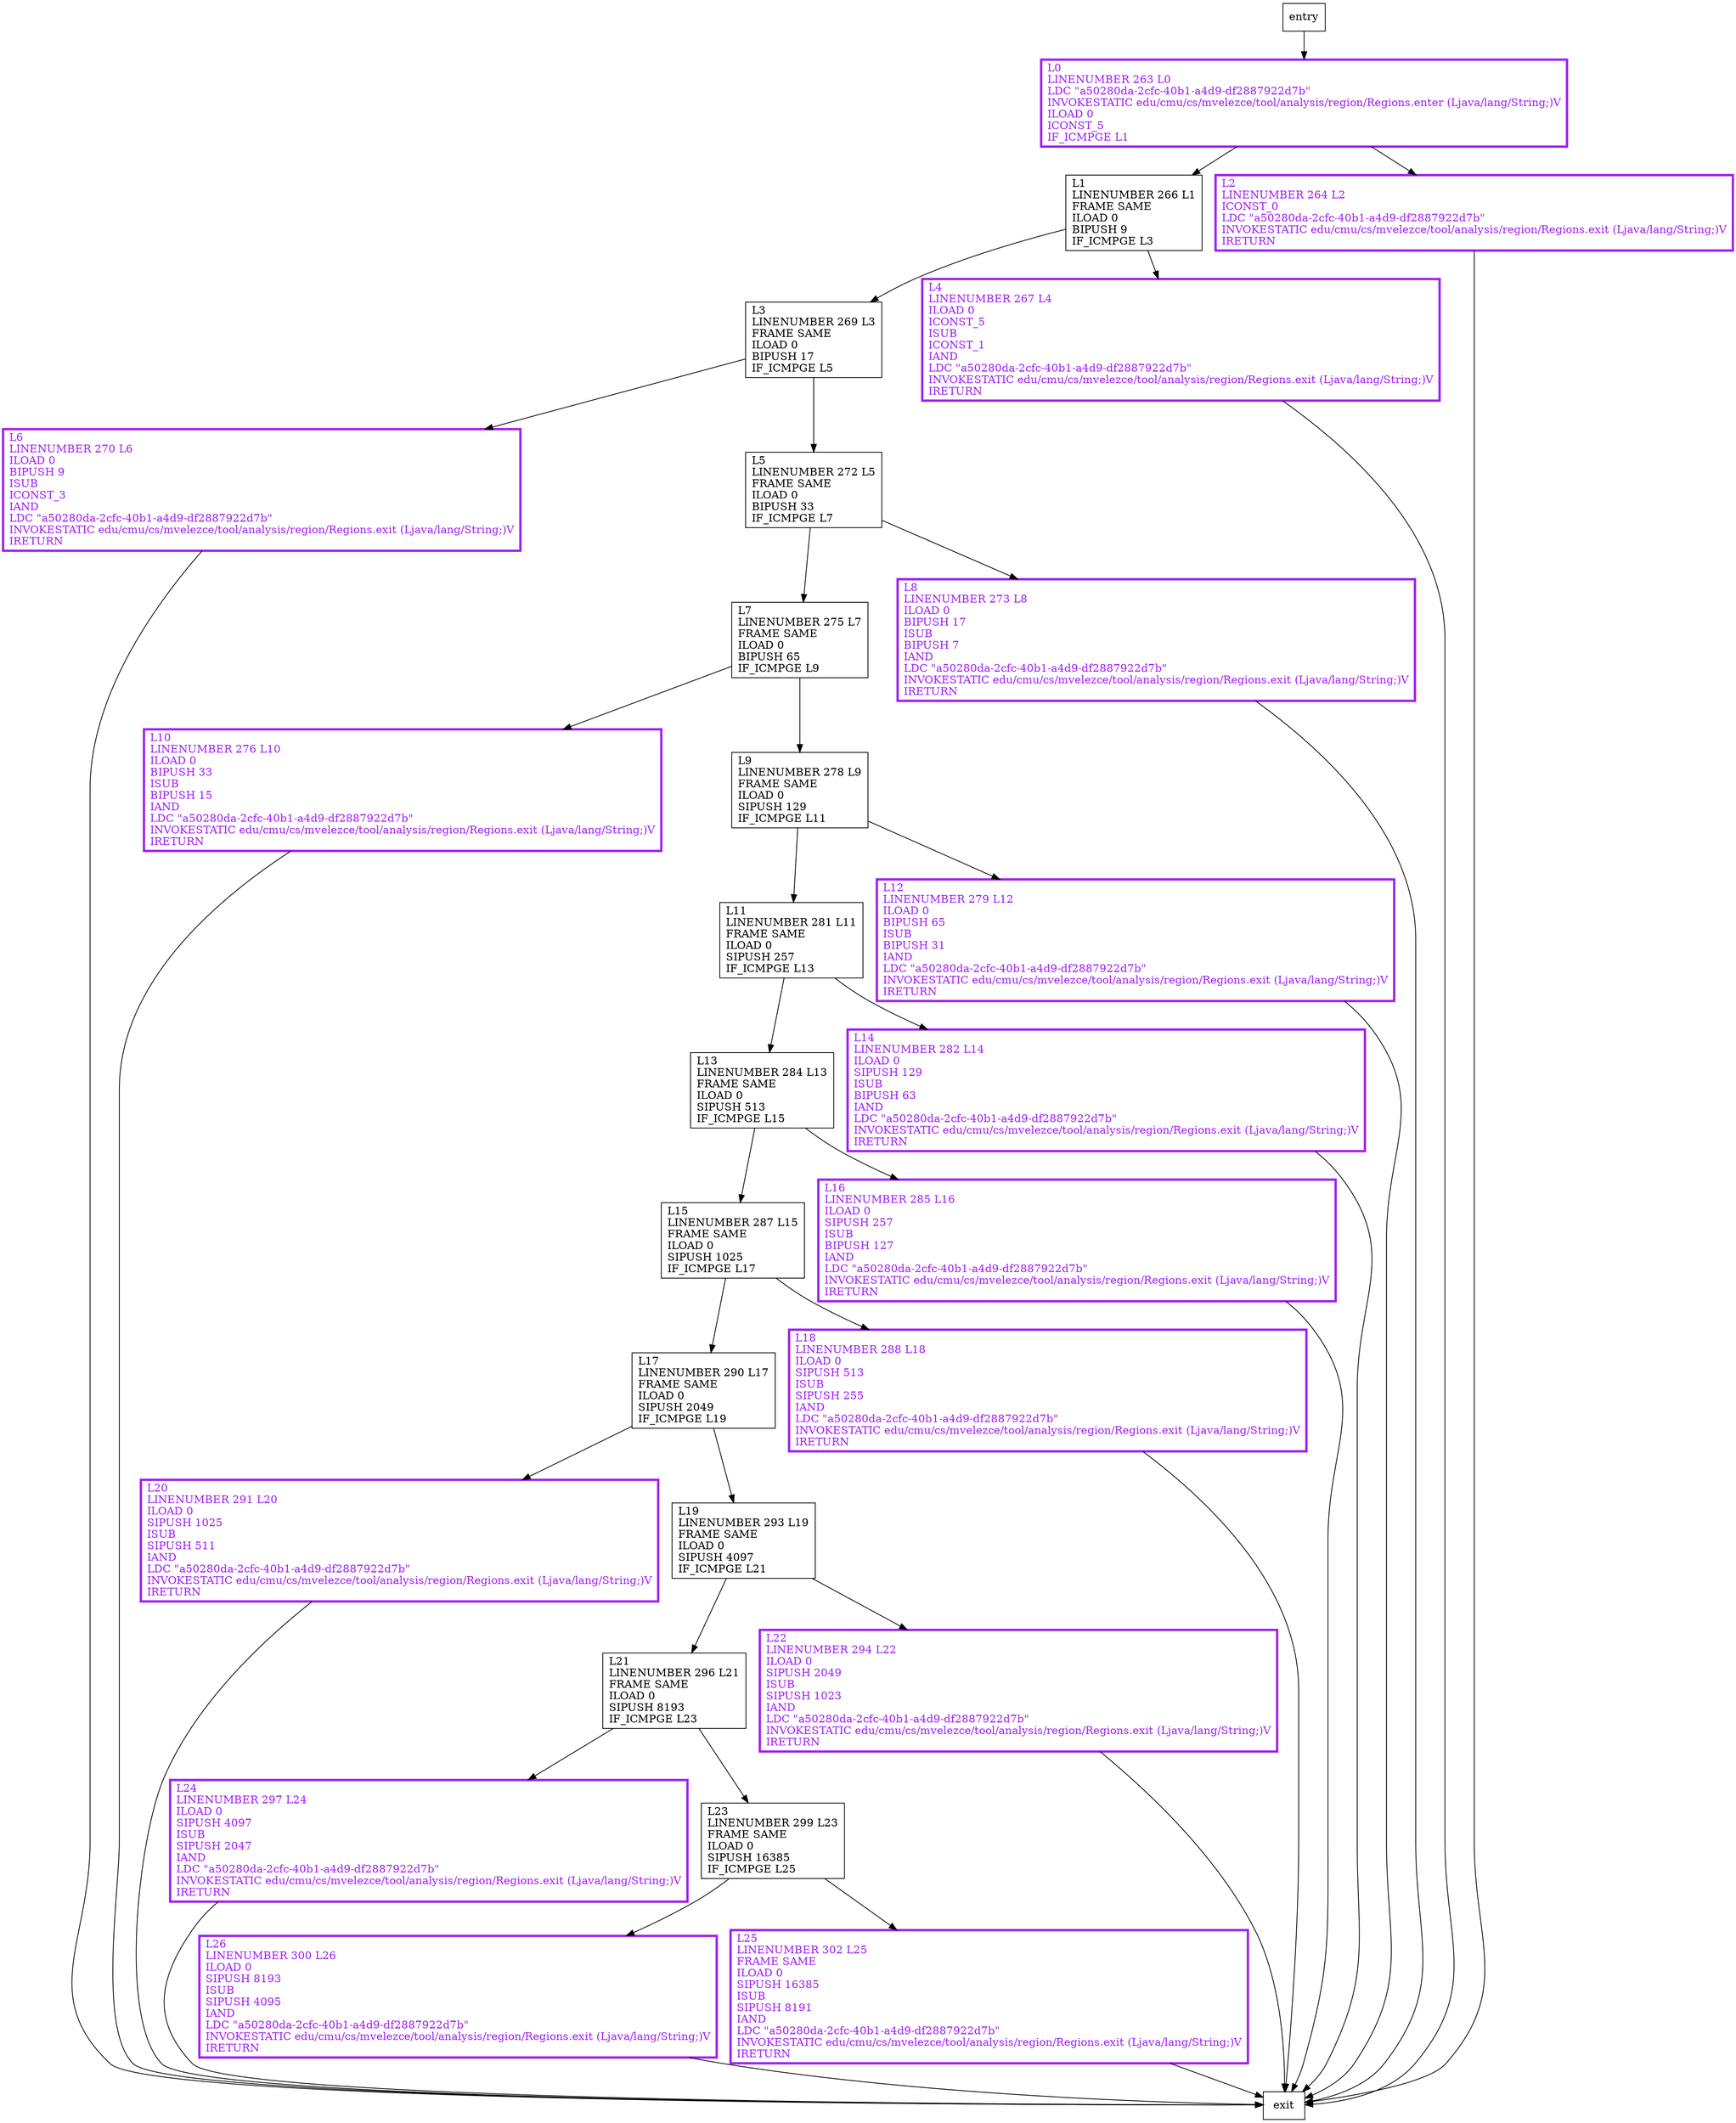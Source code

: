 digraph distExtraBitsValue {
node [shape=record];
925913781 [label="L3\lLINENUMBER 269 L3\lFRAME SAME\lILOAD 0\lBIPUSH 17\lIF_ICMPGE L5\l"];
70528019 [label="L15\lLINENUMBER 287 L15\lFRAME SAME\lILOAD 0\lSIPUSH 1025\lIF_ICMPGE L17\l"];
670959005 [label="L13\lLINENUMBER 284 L13\lFRAME SAME\lILOAD 0\lSIPUSH 513\lIF_ICMPGE L15\l"];
1963906615 [label="L26\lLINENUMBER 300 L26\lILOAD 0\lSIPUSH 8193\lISUB\lSIPUSH 4095\lIAND\lLDC \"a50280da-2cfc-40b1-a4d9-df2887922d7b\"\lINVOKESTATIC edu/cmu/cs/mvelezce/tool/analysis/region/Regions.exit (Ljava/lang/String;)V\lIRETURN\l"];
1877317084 [label="L6\lLINENUMBER 270 L6\lILOAD 0\lBIPUSH 9\lISUB\lICONST_3\lIAND\lLDC \"a50280da-2cfc-40b1-a4d9-df2887922d7b\"\lINVOKESTATIC edu/cmu/cs/mvelezce/tool/analysis/region/Regions.exit (Ljava/lang/String;)V\lIRETURN\l"];
2082740895 [label="L17\lLINENUMBER 290 L17\lFRAME SAME\lILOAD 0\lSIPUSH 2049\lIF_ICMPGE L19\l"];
61321954 [label="L21\lLINENUMBER 296 L21\lFRAME SAME\lILOAD 0\lSIPUSH 8193\lIF_ICMPGE L23\l"];
1388958672 [label="L1\lLINENUMBER 266 L1\lFRAME SAME\lILOAD 0\lBIPUSH 9\lIF_ICMPGE L3\l"];
1742798650 [label="L4\lLINENUMBER 267 L4\lILOAD 0\lICONST_5\lISUB\lICONST_1\lIAND\lLDC \"a50280da-2cfc-40b1-a4d9-df2887922d7b\"\lINVOKESTATIC edu/cmu/cs/mvelezce/tool/analysis/region/Regions.exit (Ljava/lang/String;)V\lIRETURN\l"];
697001207 [label="L11\lLINENUMBER 281 L11\lFRAME SAME\lILOAD 0\lSIPUSH 257\lIF_ICMPGE L13\l"];
729005419 [label="L24\lLINENUMBER 297 L24\lILOAD 0\lSIPUSH 4097\lISUB\lSIPUSH 2047\lIAND\lLDC \"a50280da-2cfc-40b1-a4d9-df2887922d7b\"\lINVOKESTATIC edu/cmu/cs/mvelezce/tool/analysis/region/Regions.exit (Ljava/lang/String;)V\lIRETURN\l"];
1946904104 [label="L12\lLINENUMBER 279 L12\lILOAD 0\lBIPUSH 65\lISUB\lBIPUSH 31\lIAND\lLDC \"a50280da-2cfc-40b1-a4d9-df2887922d7b\"\lINVOKESTATIC edu/cmu/cs/mvelezce/tool/analysis/region/Regions.exit (Ljava/lang/String;)V\lIRETURN\l"];
863661360 [label="L22\lLINENUMBER 294 L22\lILOAD 0\lSIPUSH 2049\lISUB\lSIPUSH 1023\lIAND\lLDC \"a50280da-2cfc-40b1-a4d9-df2887922d7b\"\lINVOKESTATIC edu/cmu/cs/mvelezce/tool/analysis/region/Regions.exit (Ljava/lang/String;)V\lIRETURN\l"];
22690626 [label="L0\lLINENUMBER 263 L0\lLDC \"a50280da-2cfc-40b1-a4d9-df2887922d7b\"\lINVOKESTATIC edu/cmu/cs/mvelezce/tool/analysis/region/Regions.enter (Ljava/lang/String;)V\lILOAD 0\lICONST_5\lIF_ICMPGE L1\l"];
1563528849 [label="L10\lLINENUMBER 276 L10\lILOAD 0\lBIPUSH 33\lISUB\lBIPUSH 15\lIAND\lLDC \"a50280da-2cfc-40b1-a4d9-df2887922d7b\"\lINVOKESTATIC edu/cmu/cs/mvelezce/tool/analysis/region/Regions.exit (Ljava/lang/String;)V\lIRETURN\l"];
1492980244 [label="L18\lLINENUMBER 288 L18\lILOAD 0\lSIPUSH 513\lISUB\lSIPUSH 255\lIAND\lLDC \"a50280da-2cfc-40b1-a4d9-df2887922d7b\"\lINVOKESTATIC edu/cmu/cs/mvelezce/tool/analysis/region/Regions.exit (Ljava/lang/String;)V\lIRETURN\l"];
1594600318 [label="L20\lLINENUMBER 291 L20\lILOAD 0\lSIPUSH 1025\lISUB\lSIPUSH 511\lIAND\lLDC \"a50280da-2cfc-40b1-a4d9-df2887922d7b\"\lINVOKESTATIC edu/cmu/cs/mvelezce/tool/analysis/region/Regions.exit (Ljava/lang/String;)V\lIRETURN\l"];
1986679541 [label="L14\lLINENUMBER 282 L14\lILOAD 0\lSIPUSH 129\lISUB\lBIPUSH 63\lIAND\lLDC \"a50280da-2cfc-40b1-a4d9-df2887922d7b\"\lINVOKESTATIC edu/cmu/cs/mvelezce/tool/analysis/region/Regions.exit (Ljava/lang/String;)V\lIRETURN\l"];
1526060911 [label="L7\lLINENUMBER 275 L7\lFRAME SAME\lILOAD 0\lBIPUSH 65\lIF_ICMPGE L9\l"];
2106390956 [label="L19\lLINENUMBER 293 L19\lFRAME SAME\lILOAD 0\lSIPUSH 4097\lIF_ICMPGE L21\l"];
388005723 [label="L2\lLINENUMBER 264 L2\lICONST_0\lLDC \"a50280da-2cfc-40b1-a4d9-df2887922d7b\"\lINVOKESTATIC edu/cmu/cs/mvelezce/tool/analysis/region/Regions.exit (Ljava/lang/String;)V\lIRETURN\l"];
2066478917 [label="L5\lLINENUMBER 272 L5\lFRAME SAME\lILOAD 0\lBIPUSH 33\lIF_ICMPGE L7\l"];
731979931 [label="L16\lLINENUMBER 285 L16\lILOAD 0\lSIPUSH 257\lISUB\lBIPUSH 127\lIAND\lLDC \"a50280da-2cfc-40b1-a4d9-df2887922d7b\"\lINVOKESTATIC edu/cmu/cs/mvelezce/tool/analysis/region/Regions.exit (Ljava/lang/String;)V\lIRETURN\l"];
690070378 [label="L23\lLINENUMBER 299 L23\lFRAME SAME\lILOAD 0\lSIPUSH 16385\lIF_ICMPGE L25\l"];
982313508 [label="L8\lLINENUMBER 273 L8\lILOAD 0\lBIPUSH 17\lISUB\lBIPUSH 7\lIAND\lLDC \"a50280da-2cfc-40b1-a4d9-df2887922d7b\"\lINVOKESTATIC edu/cmu/cs/mvelezce/tool/analysis/region/Regions.exit (Ljava/lang/String;)V\lIRETURN\l"];
360528453 [label="L25\lLINENUMBER 302 L25\lFRAME SAME\lILOAD 0\lSIPUSH 16385\lISUB\lSIPUSH 8191\lIAND\lLDC \"a50280da-2cfc-40b1-a4d9-df2887922d7b\"\lINVOKESTATIC edu/cmu/cs/mvelezce/tool/analysis/region/Regions.exit (Ljava/lang/String;)V\lIRETURN\l"];
515482607 [label="L9\lLINENUMBER 278 L9\lFRAME SAME\lILOAD 0\lSIPUSH 129\lIF_ICMPGE L11\l"];
entry;
exit;
925913781 -> 2066478917;
925913781 -> 1877317084;
70528019 -> 1492980244;
70528019 -> 2082740895;
670959005 -> 70528019;
670959005 -> 731979931;
1963906615 -> exit;
1877317084 -> exit;
2082740895 -> 1594600318;
2082740895 -> 2106390956;
61321954 -> 729005419;
61321954 -> 690070378;
1388958672 -> 1742798650;
1388958672 -> 925913781;
1742798650 -> exit;
697001207 -> 670959005;
697001207 -> 1986679541;
729005419 -> exit;
1946904104 -> exit;
863661360 -> exit;
22690626 -> 388005723;
22690626 -> 1388958672;
1563528849 -> exit;
1492980244 -> exit;
1594600318 -> exit;
1986679541 -> exit;
1526060911 -> 1563528849;
1526060911 -> 515482607;
2106390956 -> 863661360;
2106390956 -> 61321954;
388005723 -> exit;
entry -> 22690626;
2066478917 -> 1526060911;
2066478917 -> 982313508;
731979931 -> exit;
690070378 -> 1963906615;
690070378 -> 360528453;
982313508 -> exit;
360528453 -> exit;
515482607 -> 697001207;
515482607 -> 1946904104;
1563528849[fontcolor="purple", penwidth=3, color="purple"];
1492980244[fontcolor="purple", penwidth=3, color="purple"];
1594600318[fontcolor="purple", penwidth=3, color="purple"];
1986679541[fontcolor="purple", penwidth=3, color="purple"];
1963906615[fontcolor="purple", penwidth=3, color="purple"];
1877317084[fontcolor="purple", penwidth=3, color="purple"];
1742798650[fontcolor="purple", penwidth=3, color="purple"];
388005723[fontcolor="purple", penwidth=3, color="purple"];
729005419[fontcolor="purple", penwidth=3, color="purple"];
731979931[fontcolor="purple", penwidth=3, color="purple"];
1946904104[fontcolor="purple", penwidth=3, color="purple"];
863661360[fontcolor="purple", penwidth=3, color="purple"];
22690626[fontcolor="purple", penwidth=3, color="purple"];
982313508[fontcolor="purple", penwidth=3, color="purple"];
360528453[fontcolor="purple", penwidth=3, color="purple"];
}
